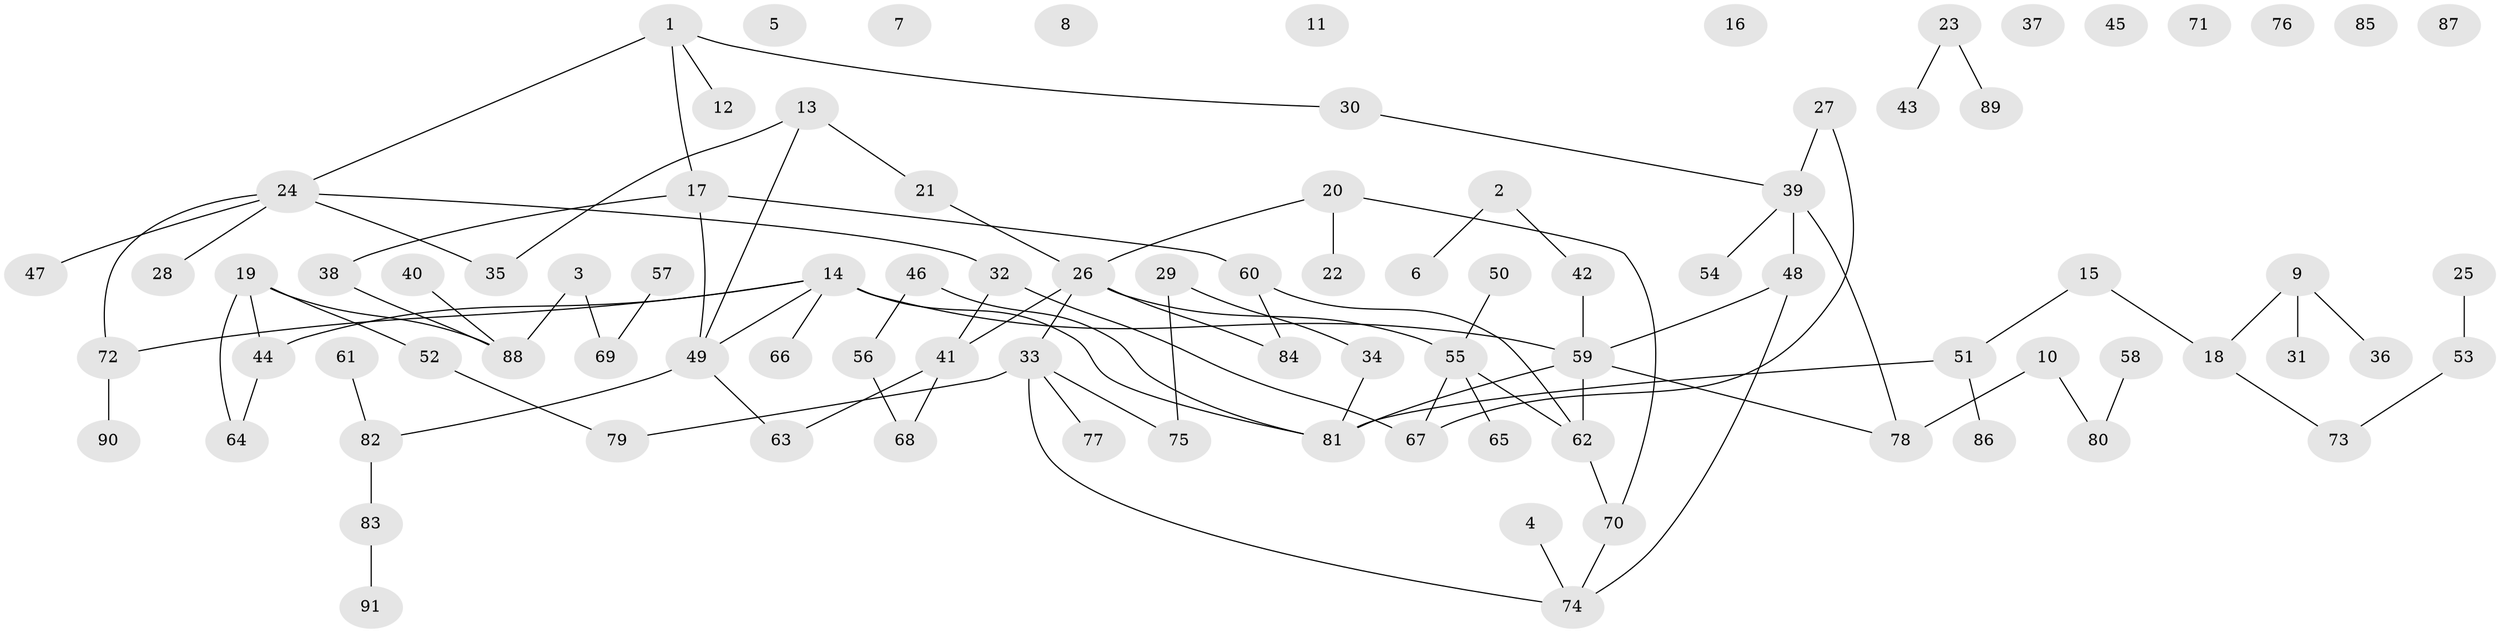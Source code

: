 // Generated by graph-tools (version 1.1) at 2025/49/03/09/25 03:49:06]
// undirected, 91 vertices, 98 edges
graph export_dot {
graph [start="1"]
  node [color=gray90,style=filled];
  1;
  2;
  3;
  4;
  5;
  6;
  7;
  8;
  9;
  10;
  11;
  12;
  13;
  14;
  15;
  16;
  17;
  18;
  19;
  20;
  21;
  22;
  23;
  24;
  25;
  26;
  27;
  28;
  29;
  30;
  31;
  32;
  33;
  34;
  35;
  36;
  37;
  38;
  39;
  40;
  41;
  42;
  43;
  44;
  45;
  46;
  47;
  48;
  49;
  50;
  51;
  52;
  53;
  54;
  55;
  56;
  57;
  58;
  59;
  60;
  61;
  62;
  63;
  64;
  65;
  66;
  67;
  68;
  69;
  70;
  71;
  72;
  73;
  74;
  75;
  76;
  77;
  78;
  79;
  80;
  81;
  82;
  83;
  84;
  85;
  86;
  87;
  88;
  89;
  90;
  91;
  1 -- 12;
  1 -- 17;
  1 -- 24;
  1 -- 30;
  2 -- 6;
  2 -- 42;
  3 -- 69;
  3 -- 88;
  4 -- 74;
  9 -- 18;
  9 -- 31;
  9 -- 36;
  10 -- 78;
  10 -- 80;
  13 -- 21;
  13 -- 35;
  13 -- 49;
  14 -- 44;
  14 -- 49;
  14 -- 59;
  14 -- 66;
  14 -- 72;
  14 -- 81;
  15 -- 18;
  15 -- 51;
  17 -- 38;
  17 -- 49;
  17 -- 60;
  18 -- 73;
  19 -- 44;
  19 -- 52;
  19 -- 64;
  19 -- 88;
  20 -- 22;
  20 -- 26;
  20 -- 70;
  21 -- 26;
  23 -- 43;
  23 -- 89;
  24 -- 28;
  24 -- 32;
  24 -- 35;
  24 -- 47;
  24 -- 72;
  25 -- 53;
  26 -- 33;
  26 -- 41;
  26 -- 55;
  26 -- 84;
  27 -- 39;
  27 -- 67;
  29 -- 34;
  29 -- 75;
  30 -- 39;
  32 -- 41;
  32 -- 67;
  33 -- 74;
  33 -- 75;
  33 -- 77;
  33 -- 79;
  34 -- 81;
  38 -- 88;
  39 -- 48;
  39 -- 54;
  39 -- 78;
  40 -- 88;
  41 -- 63;
  41 -- 68;
  42 -- 59;
  44 -- 64;
  46 -- 56;
  46 -- 81;
  48 -- 59;
  48 -- 74;
  49 -- 63;
  49 -- 82;
  50 -- 55;
  51 -- 81;
  51 -- 86;
  52 -- 79;
  53 -- 73;
  55 -- 62;
  55 -- 65;
  55 -- 67;
  56 -- 68;
  57 -- 69;
  58 -- 80;
  59 -- 62;
  59 -- 78;
  59 -- 81;
  60 -- 62;
  60 -- 84;
  61 -- 82;
  62 -- 70;
  70 -- 74;
  72 -- 90;
  82 -- 83;
  83 -- 91;
}
